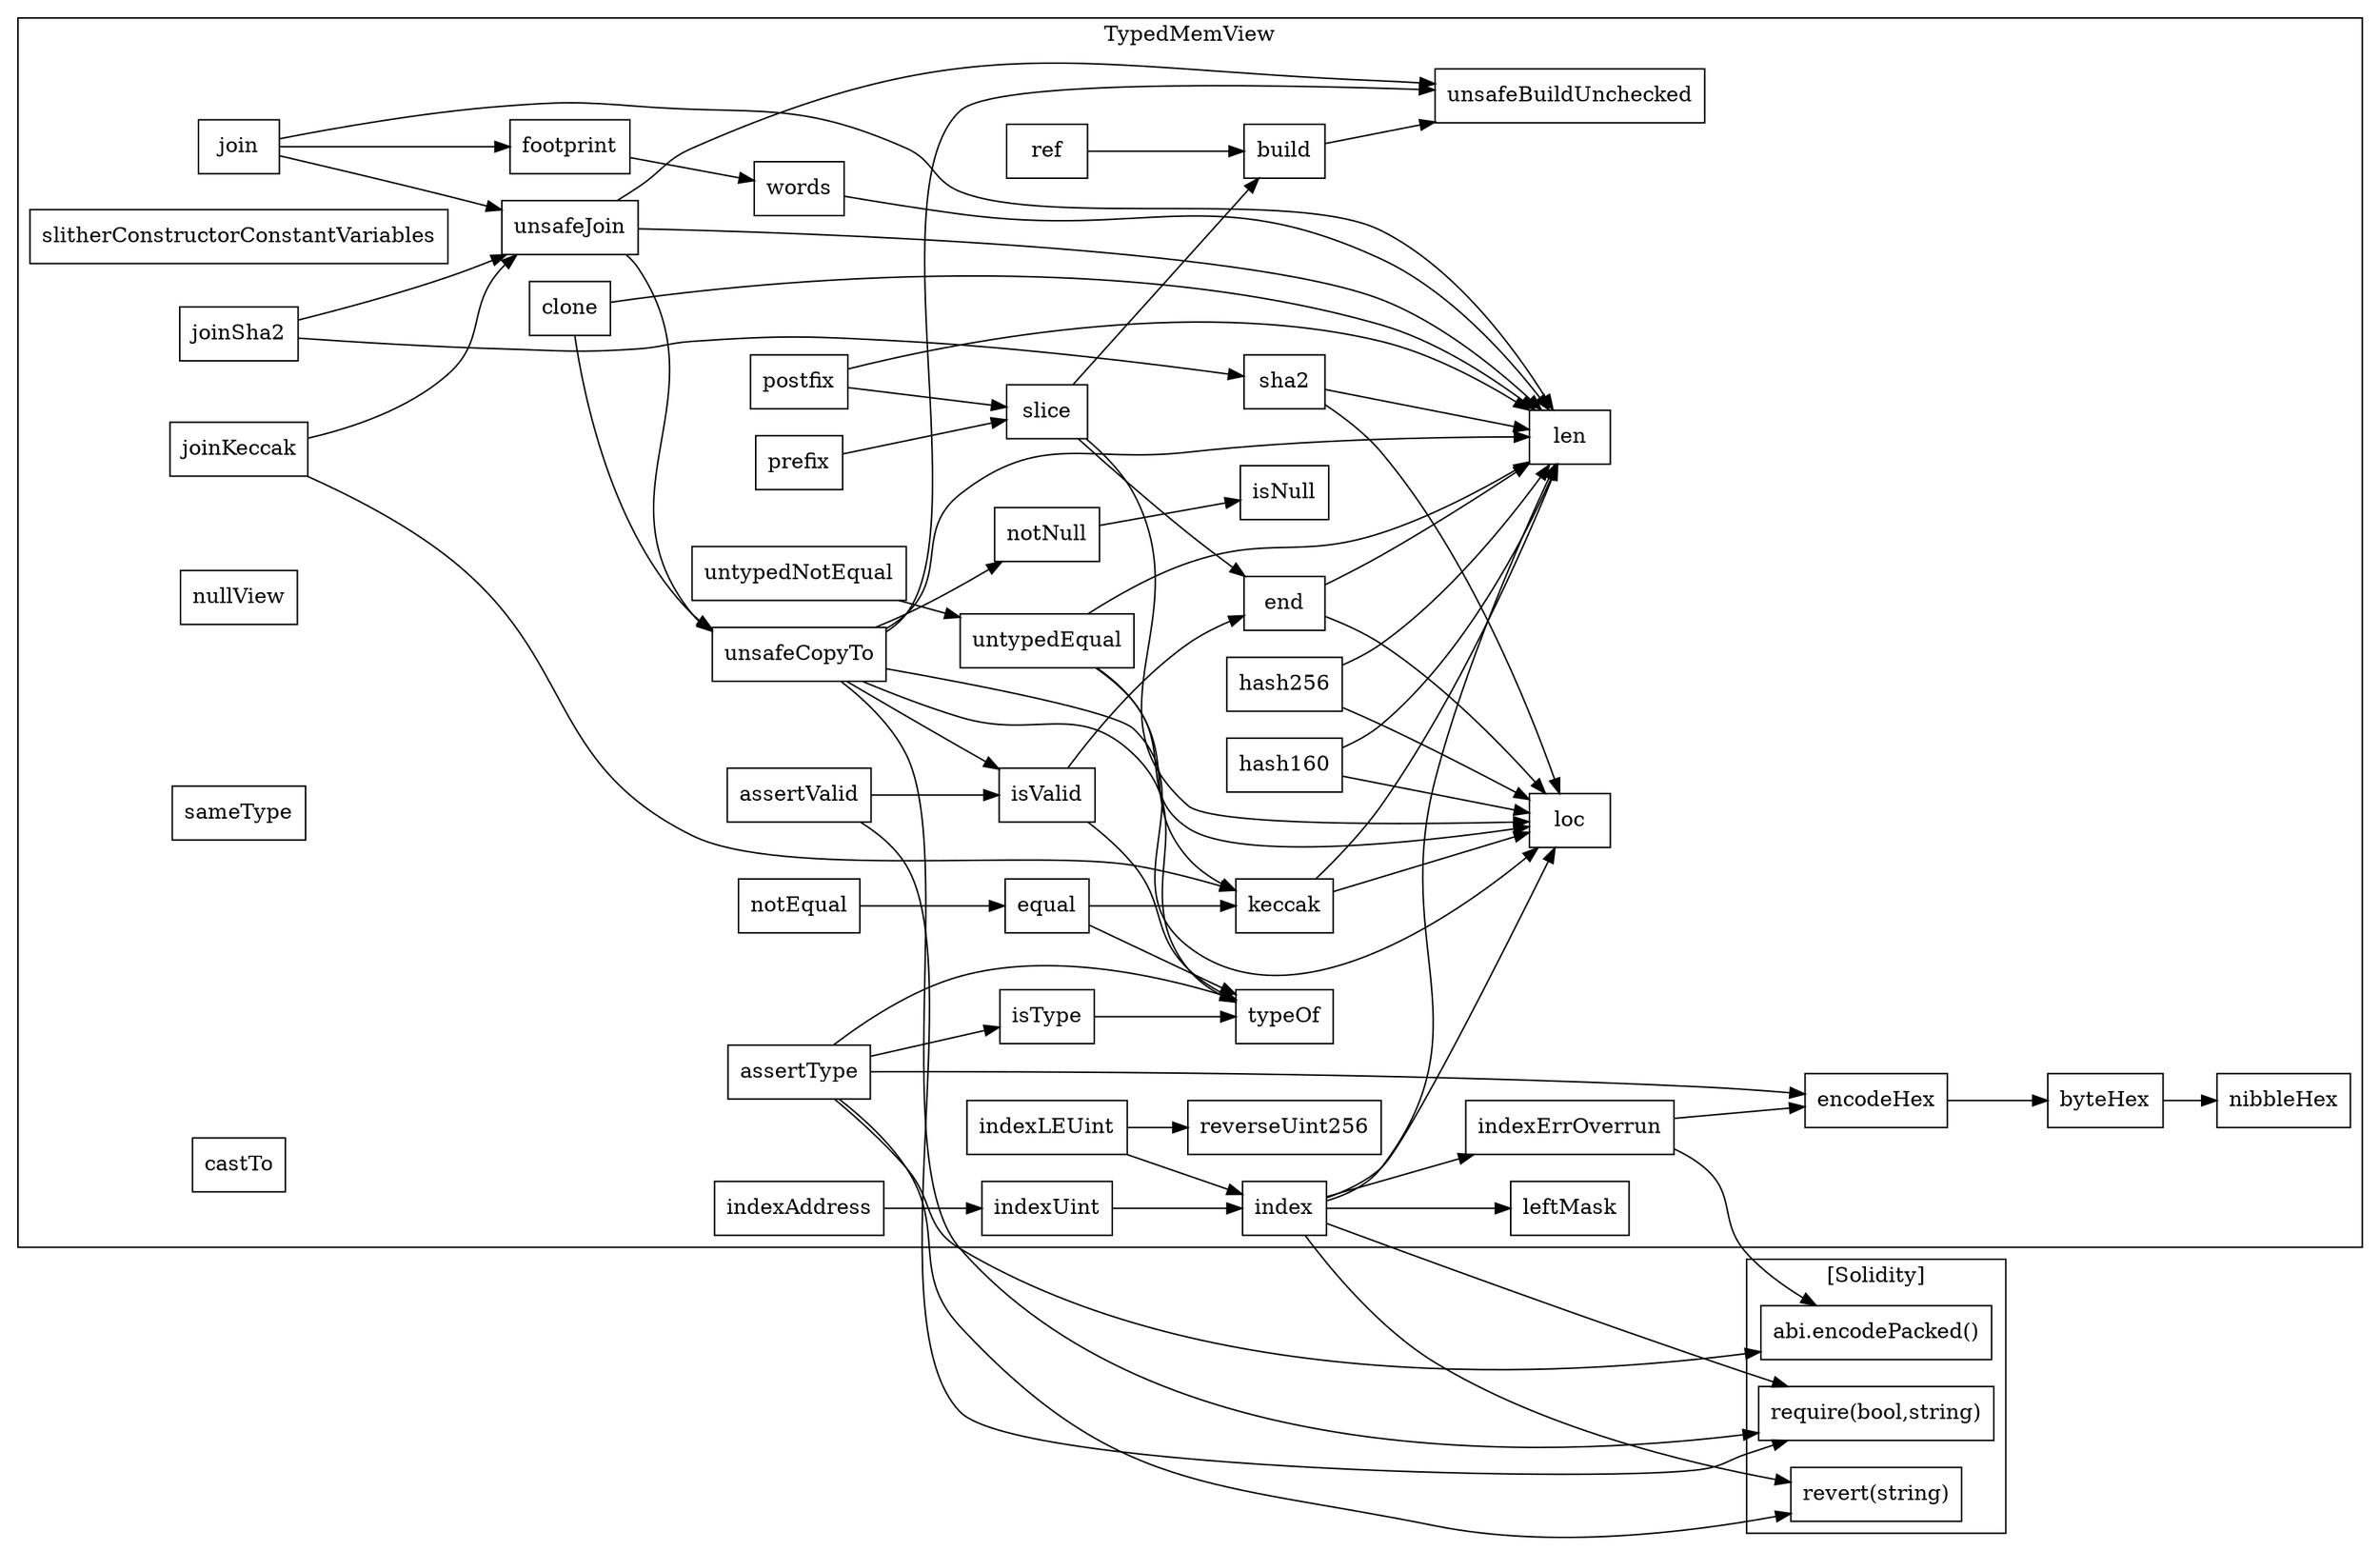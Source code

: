 strict digraph {
rankdir="LR"
node [shape=box]
subgraph cluster_1385_TypedMemView {
label = "TypedMemView"
"1385_clone" [label="clone"]
"1385_leftMask" [label="leftMask"]
"1385_notEqual" [label="notEqual"]
"1385_unsafeCopyTo" [label="unsafeCopyTo"]
"1385_hash160" [label="hash160"]
"1385_postfix" [label="postfix"]
"1385_joinKeccak" [label="joinKeccak"]
"1385_unsafeBuildUnchecked" [label="unsafeBuildUnchecked"]
"1385_slice" [label="slice"]
"1385_encodeHex" [label="encodeHex"]
"1385_slitherConstructorConstantVariables" [label="slitherConstructorConstantVariables"]
"1385_hash256" [label="hash256"]
"1385_unsafeJoin" [label="unsafeJoin"]
"1385_isType" [label="isType"]
"1385_build" [label="build"]
"1385_isNull" [label="isNull"]
"1385_indexLEUint" [label="indexLEUint"]
"1385_join" [label="join"]
"1385_words" [label="words"]
"1385_notNull" [label="notNull"]
"1385_len" [label="len"]
"1385_untypedEqual" [label="untypedEqual"]
"1385_joinSha2" [label="joinSha2"]
"1385_equal" [label="equal"]
"1385_nullView" [label="nullView"]
"1385_isValid" [label="isValid"]
"1385_byteHex" [label="byteHex"]
"1385_prefix" [label="prefix"]
"1385_keccak" [label="keccak"]
"1385_indexUint" [label="indexUint"]
"1385_footprint" [label="footprint"]
"1385_ref" [label="ref"]
"1385_indexErrOverrun" [label="indexErrOverrun"]
"1385_loc" [label="loc"]
"1385_index" [label="index"]
"1385_assertValid" [label="assertValid"]
"1385_sha2" [label="sha2"]
"1385_sameType" [label="sameType"]
"1385_assertType" [label="assertType"]
"1385_nibbleHex" [label="nibbleHex"]
"1385_reverseUint256" [label="reverseUint256"]
"1385_castTo" [label="castTo"]
"1385_untypedNotEqual" [label="untypedNotEqual"]
"1385_indexAddress" [label="indexAddress"]
"1385_end" [label="end"]
"1385_typeOf" [label="typeOf"]
"1385_prefix" -> "1385_slice"
"1385_index" -> "1385_loc"
"1385_isType" -> "1385_typeOf"
"1385_unsafeCopyTo" -> "1385_unsafeBuildUnchecked"
"1385_clone" -> "1385_unsafeCopyTo"
"1385_keccak" -> "1385_loc"
"1385_slice" -> "1385_end"
"1385_hash160" -> "1385_len"
"1385_hash256" -> "1385_len"
"1385_isValid" -> "1385_typeOf"
"1385_index" -> "1385_leftMask"
"1385_keccak" -> "1385_len"
"1385_sha2" -> "1385_len"
"1385_untypedEqual" -> "1385_len"
"1385_untypedNotEqual" -> "1385_untypedEqual"
"1385_assertType" -> "1385_isType"
"1385_slice" -> "1385_loc"
"1385_postfix" -> "1385_len"
"1385_index" -> "1385_len"
"1385_equal" -> "1385_typeOf"
"1385_indexAddress" -> "1385_indexUint"
"1385_end" -> "1385_loc"
"1385_byteHex" -> "1385_nibbleHex"
"1385_assertType" -> "1385_typeOf"
"1385_unsafeCopyTo" -> "1385_typeOf"
"1385_clone" -> "1385_len"
"1385_words" -> "1385_len"
"1385_equal" -> "1385_keccak"
"1385_unsafeCopyTo" -> "1385_isValid"
"1385_joinKeccak" -> "1385_keccak"
"1385_hash256" -> "1385_loc"
"1385_joinSha2" -> "1385_unsafeJoin"
"1385_joinSha2" -> "1385_sha2"
"1385_index" -> "1385_indexErrOverrun"
"1385_assertType" -> "1385_encodeHex"
"1385_indexUint" -> "1385_index"
"1385_notEqual" -> "1385_equal"
"1385_indexLEUint" -> "1385_reverseUint256"
"1385_join" -> "1385_len"
"1385_untypedEqual" -> "1385_keccak"
"1385_unsafeCopyTo" -> "1385_loc"
"1385_assertValid" -> "1385_isValid"
"1385_ref" -> "1385_build"
"1385_footprint" -> "1385_words"
"1385_sha2" -> "1385_loc"
"1385_unsafeCopyTo" -> "1385_len"
"1385_join" -> "1385_unsafeJoin"
"1385_postfix" -> "1385_slice"
"1385_hash160" -> "1385_loc"
"1385_joinKeccak" -> "1385_unsafeJoin"
"1385_untypedEqual" -> "1385_loc"
"1385_build" -> "1385_unsafeBuildUnchecked"
"1385_unsafeJoin" -> "1385_unsafeBuildUnchecked"
"1385_unsafeJoin" -> "1385_unsafeCopyTo"
"1385_encodeHex" -> "1385_byteHex"
"1385_join" -> "1385_footprint"
"1385_unsafeJoin" -> "1385_len"
"1385_unsafeCopyTo" -> "1385_notNull"
"1385_slice" -> "1385_build"
"1385_notNull" -> "1385_isNull"
"1385_indexErrOverrun" -> "1385_encodeHex"
"1385_end" -> "1385_len"
"1385_isValid" -> "1385_end"
"1385_indexLEUint" -> "1385_index"
}subgraph cluster_solidity {
label = "[Solidity]"
"require(bool,string)" 
"abi.encodePacked()" 
"revert(string)" 
"1385_index" -> "require(bool,string)"
"1385_index" -> "revert(string)"
"1385_indexErrOverrun" -> "abi.encodePacked()"
"1385_assertType" -> "abi.encodePacked()"
"1385_assertType" -> "revert(string)"
"1385_unsafeCopyTo" -> "require(bool,string)"
"1385_assertValid" -> "require(bool,string)"
}
}